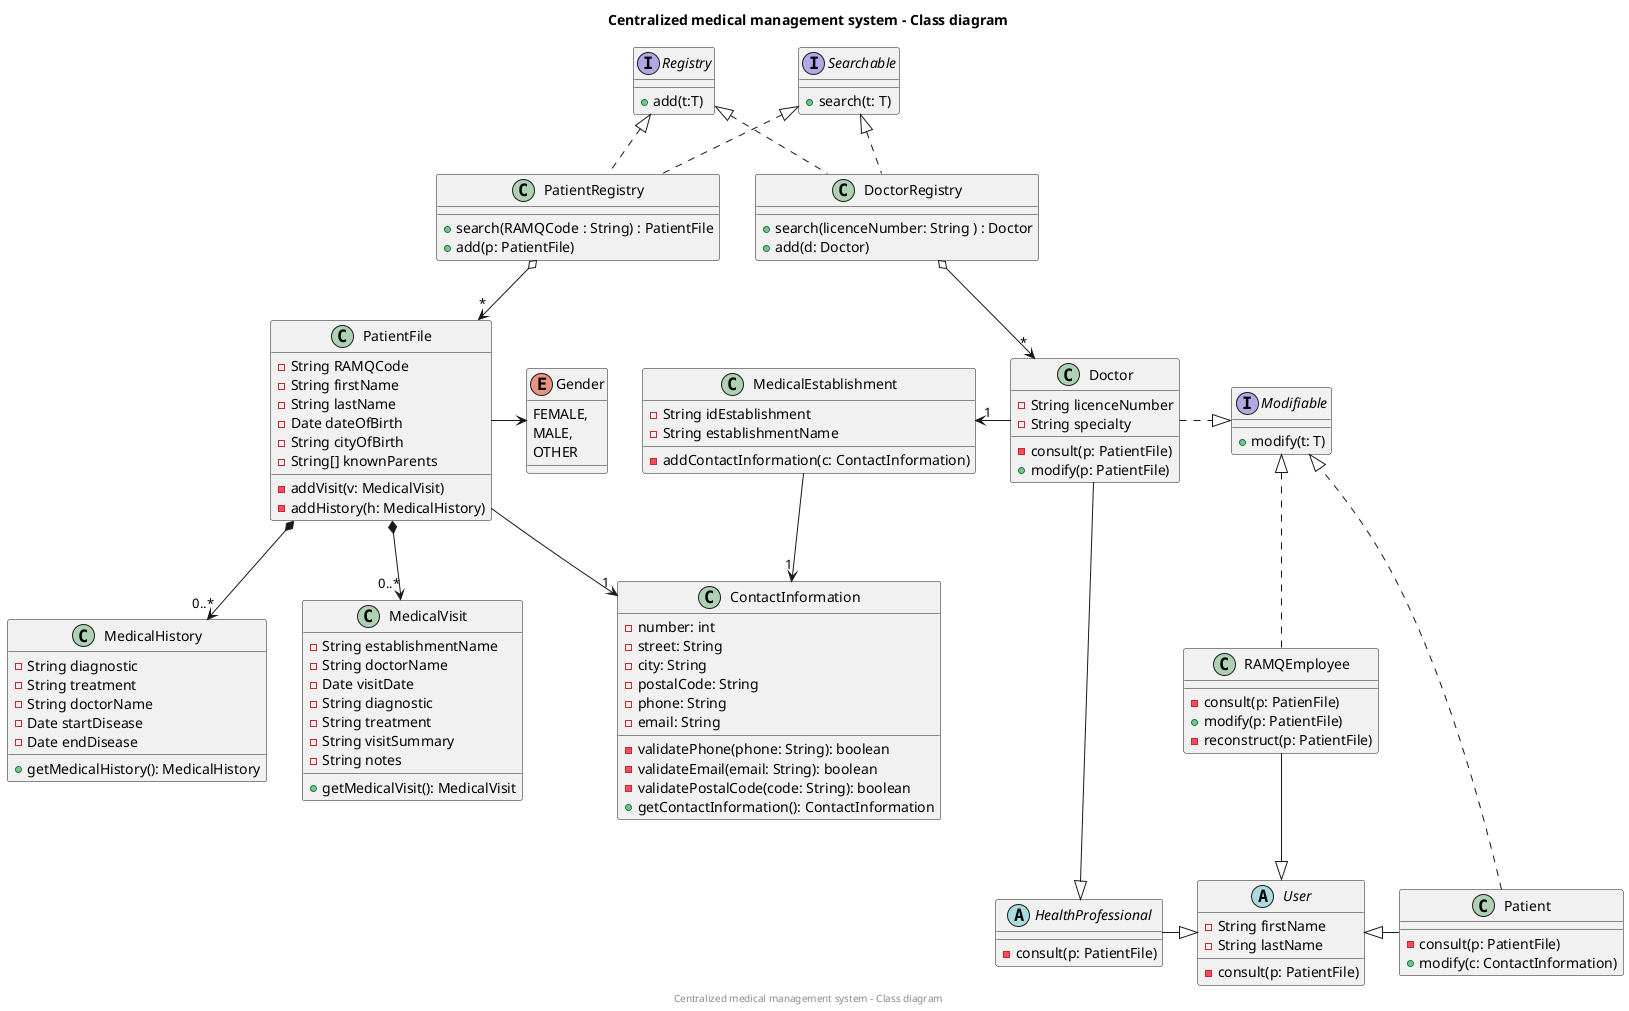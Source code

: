 @startuml
title Centralized medical management system - Class diagram
center footer Centralized medical management system - Class diagram

class PatientRegistry {
    + search(RAMQCode : String) : PatientFile
    + add(p: PatientFile)
}
PatientRegistry o--> "*" PatientFile

interface Registry{
    +add(t:T)
}
Registry <|.. DoctorRegistry
Registry <|.. PatientRegistry


interface Searchable {
    + search(t: T)
}
Searchable <|.. DoctorRegistry
Searchable <|.. PatientRegistry

class DoctorRegistry {
    + search(licenceNumber: String ) : Doctor
    + add(d: Doctor)
}
DoctorRegistry o--> "*" Doctor

class PatientFile{
     -String RAMQCode
     -String firstName
     -String lastName
     -Date dateOfBirth
     -String cityOfBirth
     -String[] knownParents
    - addVisit(v: MedicalVisit)
    - addHistory(h: MedicalHistory)
}
PatientFile *--> "0..*" MedicalHistory
PatientFile *--> "0..*" MedicalVisit
PatientFile --> "1" ContactInformation

abstract class User{
    - String firstName
    - String lastName
    - consult(p: PatientFile)
}

class RAMQEmployee {
    - consult(p: PatienFile)
    + modify(p: PatientFile)
    - reconstruct(p: PatientFile)
}
RAMQEmployee --|> User

Patient ..|> Modifiable
Doctor .|> Modifiable
Modifiable <|.. RAMQEmployee

abstract class HealthProfessional{
    -consult(p: PatientFile)
}
Doctor --|> HealthProfessional
HealthProfessional -|> User

class MedicalEstablishment{
    - String idEstablishment
    - String establishmentName
    - addContactInformation(c: ContactInformation)
}
MedicalEstablishment ->"1" ContactInformation
MedicalEstablishment "1" <- Doctor


class MedicalHistory{
    -String diagnostic
    -String treatment
    -String doctorName
    -Date startDisease
    -Date endDisease
    + getMedicalHistory(): MedicalHistory
}

class MedicalVisit{
    -String establishmentName
    -String doctorName
    -Date visitDate
    -String diagnostic
    -String treatment
    -String visitSummary
    -String notes
    +getMedicalVisit(): MedicalVisit
}

class Doctor{
    -String licenceNumber
    -String specialty
    -consult(p: PatientFile)
    +modify(p: PatientFile)
}

class Patient {
    -consult(p: PatientFile)
    +modify(c: ContactInformation)
}

class ContactInformation {
    - number: int
    - street: String
    - city: String
    - postalCode: String
    - phone: String
    - email: String
    - validatePhone(phone: String): boolean
    - validateEmail(email: String): boolean
    - validatePostalCode(code: String): boolean
    + getContactInformation(): ContactInformation
}

interface Modifiable {
    +modify(t: T)
}

enum Gender{
    FEMALE,
    MALE,
    OTHER
}
PatientFile -> Gender

User <|- Patient

@enduml
